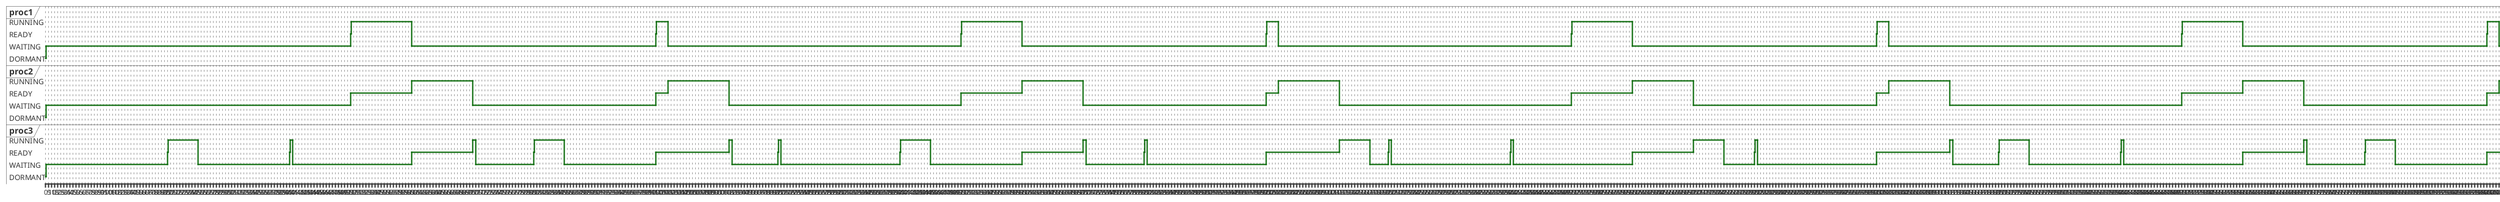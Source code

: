 @startuml CPUusage
scale 5 as 5 pixels
robust "proc1" as W0
robust "proc2" as W1
robust "proc3" as W2

@0
W0 is DORMANT
W1 is DORMANT
W2 is DORMANT

@1
W2 is WAITING

@200
W2 is READY

@201
W2 is RUNNING

@250
W2 is WAITING

@400
W2 is READY

@401
W2 is RUNNING

@1
W0 is WAITING
W1 is WAITING

@500
W0 is READY

@501
W0 is RUNNING

@405
W2 is WAITING

@500
W1 is READY

@600
W1 is RUNNING
W2 is READY

@700
W2 is RUNNING

@705
W2 is WAITING

@800
W2 is READY

@801
W2 is RUNNING

@600
W0 is WAITING

@700
W1 is WAITING

@850
W2 is WAITING

@1000
W0 is READY

@1001
W0 is RUNNING

@1000
W1 is READY

@1020
W1 is RUNNING

@1000
W2 is READY

@1120
W2 is RUNNING

@1125
W2 is WAITING

@1200
W2 is READY

@1201
W2 is RUNNING

@1205
W2 is WAITING

@1400
W2 is READY

@1401
W2 is RUNNING

@1020
W0 is WAITING

@1120
W1 is WAITING

@1500
W0 is READY

@1501
W0 is RUNNING

@1450
W2 is WAITING

@1500
W1 is READY

@1600
W1 is RUNNING
W2 is READY

@1700
W2 is RUNNING

@1705
W2 is WAITING

@1800
W2 is READY

@1801
W2 is RUNNING

@1600
W0 is WAITING

@1700
W1 is WAITING

@1805
W2 is WAITING

@2000
W0 is READY

@2001
W0 is RUNNING

@2000
W1 is READY

@2020
W1 is RUNNING

@2000
W2 is READY

@2120
W2 is RUNNING

@2170
W2 is WAITING

@2200
W2 is READY

@2201
W2 is RUNNING

@2205
W2 is WAITING

@2400
W2 is READY

@2401
W2 is RUNNING

@2020
W0 is WAITING

@2120
W1 is WAITING

@2500
W0 is READY

@2501
W0 is RUNNING

@2405
W2 is WAITING

@2500
W1 is READY

@2600
W1 is RUNNING
W2 is READY

@2700
W2 is RUNNING

@2750
W2 is WAITING

@2800
W2 is READY

@2801
W2 is RUNNING

@2600
W0 is WAITING

@2700
W1 is WAITING

@2805
W2 is WAITING

@3000
W0 is READY

@3001
W0 is RUNNING

@3000
W1 is READY

@3020
W1 is RUNNING

@3000
W2 is READY

@3120
W2 is RUNNING

@3125
W2 is WAITING

@3200
W2 is READY

@3201
W2 is RUNNING

@3250
W2 is WAITING

@3400
W2 is READY

@3401
W2 is RUNNING

@3020
W0 is WAITING

@3120
W1 is WAITING

@3500
W0 is READY

@3501
W0 is RUNNING

@3405
W2 is WAITING

@3500
W1 is READY

@3600
W1 is RUNNING
W2 is READY

@3700
W2 is RUNNING

@3705
W2 is WAITING

@3800
W2 is READY

@3801
W2 is RUNNING

@3600
W0 is WAITING

@3700
W1 is WAITING

@3850
W2 is WAITING

@4000
W0 is READY

@4001
W0 is RUNNING

@4000
W1 is READY

@4020
W1 is RUNNING

@4000
W2 is READY

@4120
W2 is RUNNING

@4125
W2 is WAITING

@4200
W2 is READY

@4201
W2 is RUNNING

@4205
W2 is WAITING

@4400
W2 is READY

@4401
W2 is RUNNING

@4020
W0 is WAITING

@4120
W1 is WAITING

@4500
W0 is READY

@4501
W0 is RUNNING

@4450
W2 is WAITING

@4500
W1 is READY

@4600
W1 is RUNNING
W2 is READY

@4700
W2 is RUNNING

@4705
W2 is WAITING

@4800
W2 is READY

@4801
W2 is RUNNING

@4600
W0 is WAITING

@4700
W1 is WAITING

@4805
W2 is WAITING

@5000
W0 is READY

@5001
W0 is RUNNING

@5000
W1 is READY

@5020
W1 is RUNNING

@5000
W2 is READY

@5120
W2 is RUNNING

@5170
W2 is WAITING

@5200
W2 is READY

@5201
W2 is RUNNING

@5205
W2 is WAITING

@5400
W2 is READY

@5401
W2 is RUNNING

@5020
W0 is WAITING

@5120
W1 is WAITING

@5500
W0 is READY

@5501
W0 is RUNNING

@5405
W2 is WAITING

@5500
W1 is READY

@5600
W1 is RUNNING
W2 is READY

@5700
W2 is RUNNING

@5750
W2 is WAITING

@5800
W2 is READY

@5801
W2 is RUNNING

@5600
W0 is WAITING

@5700
W1 is WAITING

@5805
W2 is WAITING

@enduml

